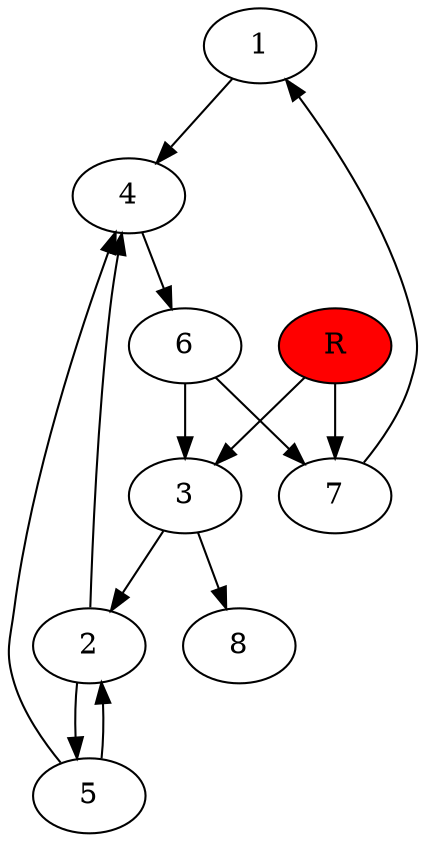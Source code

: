 digraph prb17634 {
	1
	2
	3
	4
	5
	6
	7
	8
	R [fillcolor="#ff0000" style=filled]
	1 -> 4
	2 -> 4
	2 -> 5
	3 -> 2
	3 -> 8
	4 -> 6
	5 -> 2
	5 -> 4
	6 -> 3
	6 -> 7
	7 -> 1
	R -> 3
	R -> 7
}
